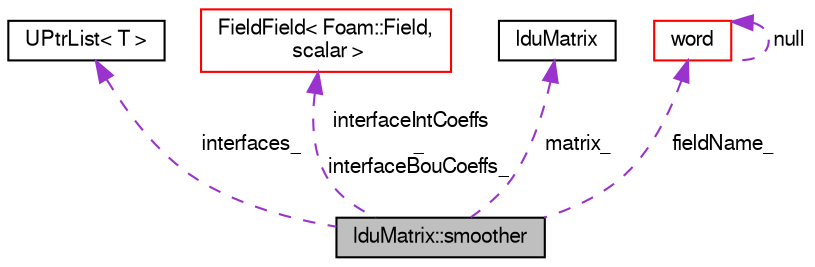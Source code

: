 digraph "lduMatrix::smoother"
{
  bgcolor="transparent";
  edge [fontname="FreeSans",fontsize="10",labelfontname="FreeSans",labelfontsize="10"];
  node [fontname="FreeSans",fontsize="10",shape=record];
  Node9 [label="lduMatrix::smoother",height=0.2,width=0.4,color="black", fillcolor="grey75", style="filled", fontcolor="black"];
  Node10 -> Node9 [dir="back",color="darkorchid3",fontsize="10",style="dashed",label=" interfaces_" ,fontname="FreeSans"];
  Node10 [label="UPtrList\< T \>",height=0.2,width=0.4,color="black",URL="$a25990.html",tooltip="A templated 1D list of pointers to objects of type <T>, where the size of the array is known and used..."];
  Node11 -> Node9 [dir="back",color="darkorchid3",fontsize="10",style="dashed",label=" interfaceIntCoeffs\l_\ninterfaceBouCoeffs_" ,fontname="FreeSans"];
  Node11 [label="FieldField\< Foam::Field,\l scalar \>",height=0.2,width=0.4,color="red",URL="$a26422.html"];
  Node17 -> Node9 [dir="back",color="darkorchid3",fontsize="10",style="dashed",label=" matrix_" ,fontname="FreeSans"];
  Node17 [label="lduMatrix",height=0.2,width=0.4,color="black",URL="$a26882.html",tooltip="lduMatrix is a general matrix class in which the coefficients are stored as three arrays..."];
  Node18 -> Node9 [dir="back",color="darkorchid3",fontsize="10",style="dashed",label=" fieldName_" ,fontname="FreeSans"];
  Node18 [label="word",height=0.2,width=0.4,color="red",URL="$a28258.html",tooltip="A class for handling words, derived from string. "];
  Node18 -> Node18 [dir="back",color="darkorchid3",fontsize="10",style="dashed",label=" null" ,fontname="FreeSans"];
}
